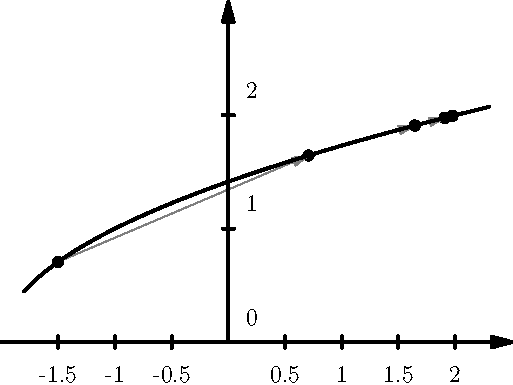 unitsize(2cm);
import graph;

currentpen = currentpen + 1.5pt;

real f(real x) {
	return sqrt(x + 2);
}

real x = -1.5;
real lastx = -1.5;
while(abs(x-2) > 0.01) {
  fill(circle((x, f(x)), 0.05));
  draw((lastx, f(lastx)) -- (x, f(x)), gray, Arrow(8));
  lastx = x;
  x = f(x);
}

path g = graph(f,-1.8,2.3);
draw(g);


draw((-2, 0)--(2.5, 0), Arrow(10));
draw((0, 0)--(0, 3), Arrow(10));

for(int i = -3; i < 5; ++i) {
  if(i == 0) continue;
  draw((i/2, 0.05)--(i/2, -0.05));
  label(string(i/2), (i/2, 0), 3*S);
}
for(int i = 0; i < 3; ++i) {
  draw((0.05, i)--(-0.05, i));
  label(string(i), (0, i), 3*NE);
}